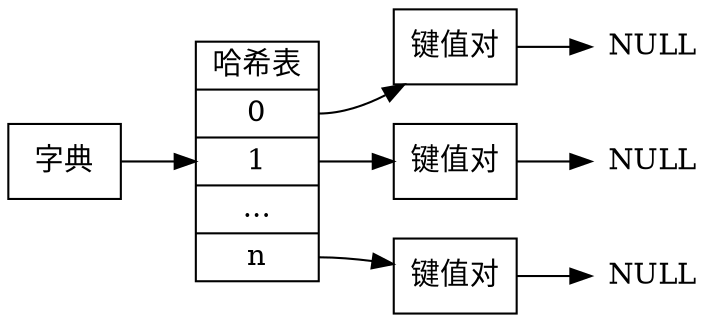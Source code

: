 digraph {

    rankdir = LR;

    //

    node [shape = record];

    dict [label = "字典"];

    hash [label = "哈希表 | <0> 0 | <1> 1 | ... | <n> n "];

    kv0 [label = "键值对"];
    kv1 [label = "键值对"];
    kvn [label = "键值对"];

    //

    node [shape = plaintext];

    null0 [label = "NULL"];
    null1 [label = "NULL"];
    nulln [label = "NULL"];

    //

    dict -> hash;

    hash:0 -> kv0 -> null0;
    hash:1 -> kv1 -> null1;
    hash:n -> kvn -> nulln;
}
